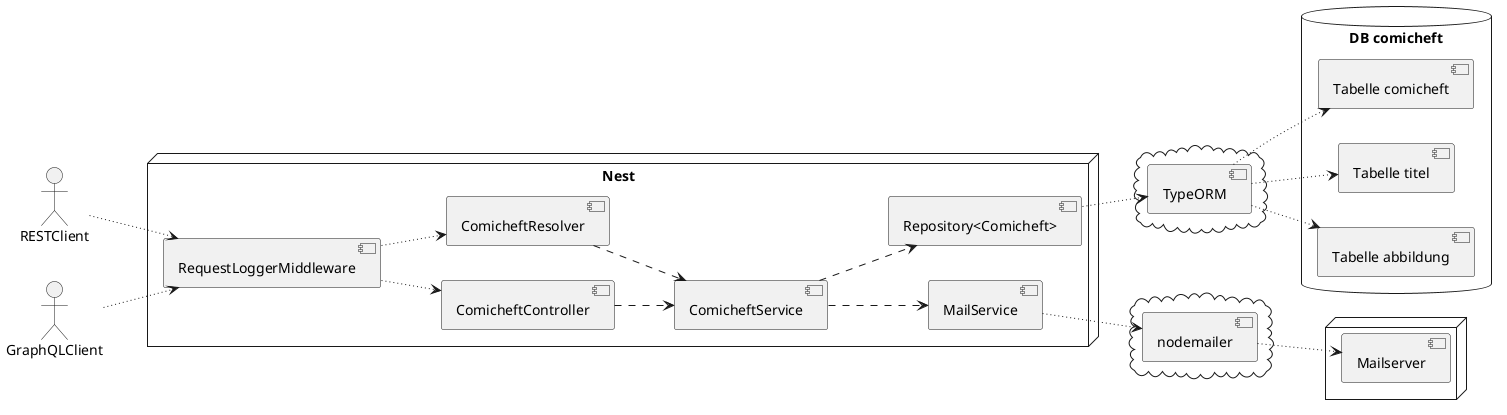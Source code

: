 ' Copyright (C) 2019 - present Juergen Zimmermann, Hochschule Karlsruhe
'
' This program is free software: you can redistribute it and/or modify
' it under the terms of the GNU General Public License as published by
' the Free Software Foundation, either version 3 of the License, or
' (at your option) any later version.
'
' This program is distributed in the hope that it will be useful,
' but WITHOUT ANY WARRANTY; without even the implied warranty of
' MERCHANTABILITY or FITNESS FOR A PARTICULAR PURPOSE.  See the
' GNU General Public License for more details.
'
' You should have received a copy of the GNU General Public License
' along with this program.  If not, see <https://www.gnu.org/licenses/>.

' Preview durch <Alt>d

@startuml Komponenten

left to right direction

actor RESTClient
actor GraphQLClient

node "Nest" {
  [RequestLoggerMiddleware]

  [ComicheftController]
  [ComicheftResolver]

  [ComicheftService]

  [Repository<Comicheft>]

  [MailService]
}


cloud {
    [TypeORM]
}

cloud {
    [nodemailer]
}

database "DB comicheft" {
    [Tabelle comicheft]
    [Tabelle titel]
    [Tabelle abbildung]
}

node {
    [Mailserver]
}

RESTClient ~~> [RequestLoggerMiddleware]
GraphQLClient ~~> [RequestLoggerMiddleware]

[RequestLoggerMiddleware] ~~> [ComicheftController]
[RequestLoggerMiddleware] ~~> [ComicheftResolver]

[ComicheftController] ..> [ComicheftService]
[ComicheftResolver] ..> [ComicheftService]
[ComicheftService] ..> [Repository<Comicheft>]

[Repository<Comicheft>] ~~> [TypeORM]
[TypeORM] ~~> [Tabelle comicheft]
[TypeORM] ~~> [Tabelle titel]
[TypeORM] ~~> [Tabelle abbildung]

[ComicheftService] ..> [MailService]
[MailService] ~~> [nodemailer]
[nodemailer] ~~> [Mailserver]

@enduml
